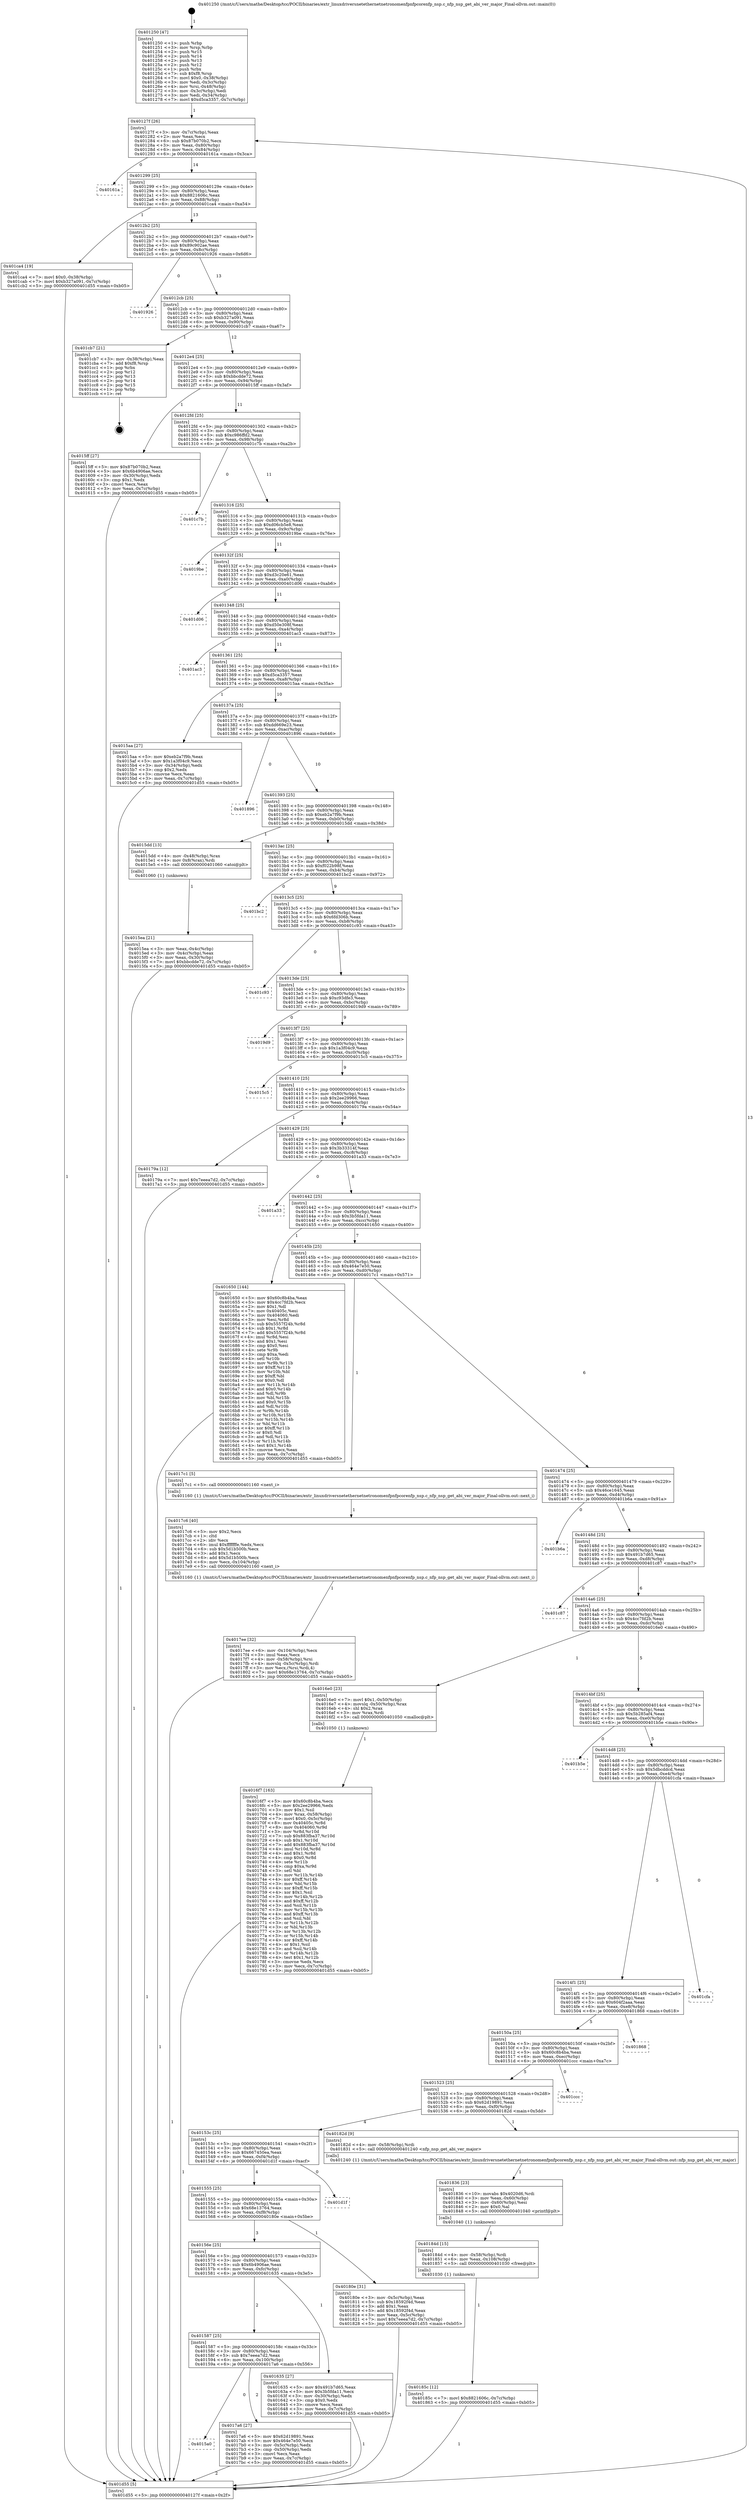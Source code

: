 digraph "0x401250" {
  label = "0x401250 (/mnt/c/Users/mathe/Desktop/tcc/POCII/binaries/extr_linuxdriversnetethernetnetronomenfpnfpcorenfp_nsp.c_nfp_nsp_get_abi_ver_major_Final-ollvm.out::main(0))"
  labelloc = "t"
  node[shape=record]

  Entry [label="",width=0.3,height=0.3,shape=circle,fillcolor=black,style=filled]
  "0x40127f" [label="{
     0x40127f [26]\l
     | [instrs]\l
     &nbsp;&nbsp;0x40127f \<+3\>: mov -0x7c(%rbp),%eax\l
     &nbsp;&nbsp;0x401282 \<+2\>: mov %eax,%ecx\l
     &nbsp;&nbsp;0x401284 \<+6\>: sub $0x87b070b2,%ecx\l
     &nbsp;&nbsp;0x40128a \<+3\>: mov %eax,-0x80(%rbp)\l
     &nbsp;&nbsp;0x40128d \<+6\>: mov %ecx,-0x84(%rbp)\l
     &nbsp;&nbsp;0x401293 \<+6\>: je 000000000040161a \<main+0x3ca\>\l
  }"]
  "0x40161a" [label="{
     0x40161a\l
  }", style=dashed]
  "0x401299" [label="{
     0x401299 [25]\l
     | [instrs]\l
     &nbsp;&nbsp;0x401299 \<+5\>: jmp 000000000040129e \<main+0x4e\>\l
     &nbsp;&nbsp;0x40129e \<+3\>: mov -0x80(%rbp),%eax\l
     &nbsp;&nbsp;0x4012a1 \<+5\>: sub $0x8821606c,%eax\l
     &nbsp;&nbsp;0x4012a6 \<+6\>: mov %eax,-0x88(%rbp)\l
     &nbsp;&nbsp;0x4012ac \<+6\>: je 0000000000401ca4 \<main+0xa54\>\l
  }"]
  Exit [label="",width=0.3,height=0.3,shape=circle,fillcolor=black,style=filled,peripheries=2]
  "0x401ca4" [label="{
     0x401ca4 [19]\l
     | [instrs]\l
     &nbsp;&nbsp;0x401ca4 \<+7\>: movl $0x0,-0x38(%rbp)\l
     &nbsp;&nbsp;0x401cab \<+7\>: movl $0xb327a091,-0x7c(%rbp)\l
     &nbsp;&nbsp;0x401cb2 \<+5\>: jmp 0000000000401d55 \<main+0xb05\>\l
  }"]
  "0x4012b2" [label="{
     0x4012b2 [25]\l
     | [instrs]\l
     &nbsp;&nbsp;0x4012b2 \<+5\>: jmp 00000000004012b7 \<main+0x67\>\l
     &nbsp;&nbsp;0x4012b7 \<+3\>: mov -0x80(%rbp),%eax\l
     &nbsp;&nbsp;0x4012ba \<+5\>: sub $0x89c902ae,%eax\l
     &nbsp;&nbsp;0x4012bf \<+6\>: mov %eax,-0x8c(%rbp)\l
     &nbsp;&nbsp;0x4012c5 \<+6\>: je 0000000000401926 \<main+0x6d6\>\l
  }"]
  "0x40185c" [label="{
     0x40185c [12]\l
     | [instrs]\l
     &nbsp;&nbsp;0x40185c \<+7\>: movl $0x8821606c,-0x7c(%rbp)\l
     &nbsp;&nbsp;0x401863 \<+5\>: jmp 0000000000401d55 \<main+0xb05\>\l
  }"]
  "0x401926" [label="{
     0x401926\l
  }", style=dashed]
  "0x4012cb" [label="{
     0x4012cb [25]\l
     | [instrs]\l
     &nbsp;&nbsp;0x4012cb \<+5\>: jmp 00000000004012d0 \<main+0x80\>\l
     &nbsp;&nbsp;0x4012d0 \<+3\>: mov -0x80(%rbp),%eax\l
     &nbsp;&nbsp;0x4012d3 \<+5\>: sub $0xb327a091,%eax\l
     &nbsp;&nbsp;0x4012d8 \<+6\>: mov %eax,-0x90(%rbp)\l
     &nbsp;&nbsp;0x4012de \<+6\>: je 0000000000401cb7 \<main+0xa67\>\l
  }"]
  "0x40184d" [label="{
     0x40184d [15]\l
     | [instrs]\l
     &nbsp;&nbsp;0x40184d \<+4\>: mov -0x58(%rbp),%rdi\l
     &nbsp;&nbsp;0x401851 \<+6\>: mov %eax,-0x108(%rbp)\l
     &nbsp;&nbsp;0x401857 \<+5\>: call 0000000000401030 \<free@plt\>\l
     | [calls]\l
     &nbsp;&nbsp;0x401030 \{1\} (unknown)\l
  }"]
  "0x401cb7" [label="{
     0x401cb7 [21]\l
     | [instrs]\l
     &nbsp;&nbsp;0x401cb7 \<+3\>: mov -0x38(%rbp),%eax\l
     &nbsp;&nbsp;0x401cba \<+7\>: add $0xf8,%rsp\l
     &nbsp;&nbsp;0x401cc1 \<+1\>: pop %rbx\l
     &nbsp;&nbsp;0x401cc2 \<+2\>: pop %r12\l
     &nbsp;&nbsp;0x401cc4 \<+2\>: pop %r13\l
     &nbsp;&nbsp;0x401cc6 \<+2\>: pop %r14\l
     &nbsp;&nbsp;0x401cc8 \<+2\>: pop %r15\l
     &nbsp;&nbsp;0x401cca \<+1\>: pop %rbp\l
     &nbsp;&nbsp;0x401ccb \<+1\>: ret\l
  }"]
  "0x4012e4" [label="{
     0x4012e4 [25]\l
     | [instrs]\l
     &nbsp;&nbsp;0x4012e4 \<+5\>: jmp 00000000004012e9 \<main+0x99\>\l
     &nbsp;&nbsp;0x4012e9 \<+3\>: mov -0x80(%rbp),%eax\l
     &nbsp;&nbsp;0x4012ec \<+5\>: sub $0xbbcdde72,%eax\l
     &nbsp;&nbsp;0x4012f1 \<+6\>: mov %eax,-0x94(%rbp)\l
     &nbsp;&nbsp;0x4012f7 \<+6\>: je 00000000004015ff \<main+0x3af\>\l
  }"]
  "0x401836" [label="{
     0x401836 [23]\l
     | [instrs]\l
     &nbsp;&nbsp;0x401836 \<+10\>: movabs $0x4020d6,%rdi\l
     &nbsp;&nbsp;0x401840 \<+3\>: mov %eax,-0x60(%rbp)\l
     &nbsp;&nbsp;0x401843 \<+3\>: mov -0x60(%rbp),%esi\l
     &nbsp;&nbsp;0x401846 \<+2\>: mov $0x0,%al\l
     &nbsp;&nbsp;0x401848 \<+5\>: call 0000000000401040 \<printf@plt\>\l
     | [calls]\l
     &nbsp;&nbsp;0x401040 \{1\} (unknown)\l
  }"]
  "0x4015ff" [label="{
     0x4015ff [27]\l
     | [instrs]\l
     &nbsp;&nbsp;0x4015ff \<+5\>: mov $0x87b070b2,%eax\l
     &nbsp;&nbsp;0x401604 \<+5\>: mov $0x6b4906ae,%ecx\l
     &nbsp;&nbsp;0x401609 \<+3\>: mov -0x30(%rbp),%edx\l
     &nbsp;&nbsp;0x40160c \<+3\>: cmp $0x1,%edx\l
     &nbsp;&nbsp;0x40160f \<+3\>: cmovl %ecx,%eax\l
     &nbsp;&nbsp;0x401612 \<+3\>: mov %eax,-0x7c(%rbp)\l
     &nbsp;&nbsp;0x401615 \<+5\>: jmp 0000000000401d55 \<main+0xb05\>\l
  }"]
  "0x4012fd" [label="{
     0x4012fd [25]\l
     | [instrs]\l
     &nbsp;&nbsp;0x4012fd \<+5\>: jmp 0000000000401302 \<main+0xb2\>\l
     &nbsp;&nbsp;0x401302 \<+3\>: mov -0x80(%rbp),%eax\l
     &nbsp;&nbsp;0x401305 \<+5\>: sub $0xc986ffd2,%eax\l
     &nbsp;&nbsp;0x40130a \<+6\>: mov %eax,-0x98(%rbp)\l
     &nbsp;&nbsp;0x401310 \<+6\>: je 0000000000401c7b \<main+0xa2b\>\l
  }"]
  "0x4017ee" [label="{
     0x4017ee [32]\l
     | [instrs]\l
     &nbsp;&nbsp;0x4017ee \<+6\>: mov -0x104(%rbp),%ecx\l
     &nbsp;&nbsp;0x4017f4 \<+3\>: imul %eax,%ecx\l
     &nbsp;&nbsp;0x4017f7 \<+4\>: mov -0x58(%rbp),%rsi\l
     &nbsp;&nbsp;0x4017fb \<+4\>: movslq -0x5c(%rbp),%rdi\l
     &nbsp;&nbsp;0x4017ff \<+3\>: mov %ecx,(%rsi,%rdi,4)\l
     &nbsp;&nbsp;0x401802 \<+7\>: movl $0x68e13764,-0x7c(%rbp)\l
     &nbsp;&nbsp;0x401809 \<+5\>: jmp 0000000000401d55 \<main+0xb05\>\l
  }"]
  "0x401c7b" [label="{
     0x401c7b\l
  }", style=dashed]
  "0x401316" [label="{
     0x401316 [25]\l
     | [instrs]\l
     &nbsp;&nbsp;0x401316 \<+5\>: jmp 000000000040131b \<main+0xcb\>\l
     &nbsp;&nbsp;0x40131b \<+3\>: mov -0x80(%rbp),%eax\l
     &nbsp;&nbsp;0x40131e \<+5\>: sub $0xd06cb5e8,%eax\l
     &nbsp;&nbsp;0x401323 \<+6\>: mov %eax,-0x9c(%rbp)\l
     &nbsp;&nbsp;0x401329 \<+6\>: je 00000000004019be \<main+0x76e\>\l
  }"]
  "0x4017c6" [label="{
     0x4017c6 [40]\l
     | [instrs]\l
     &nbsp;&nbsp;0x4017c6 \<+5\>: mov $0x2,%ecx\l
     &nbsp;&nbsp;0x4017cb \<+1\>: cltd\l
     &nbsp;&nbsp;0x4017cc \<+2\>: idiv %ecx\l
     &nbsp;&nbsp;0x4017ce \<+6\>: imul $0xfffffffe,%edx,%ecx\l
     &nbsp;&nbsp;0x4017d4 \<+6\>: sub $0x5d1b500b,%ecx\l
     &nbsp;&nbsp;0x4017da \<+3\>: add $0x1,%ecx\l
     &nbsp;&nbsp;0x4017dd \<+6\>: add $0x5d1b500b,%ecx\l
     &nbsp;&nbsp;0x4017e3 \<+6\>: mov %ecx,-0x104(%rbp)\l
     &nbsp;&nbsp;0x4017e9 \<+5\>: call 0000000000401160 \<next_i\>\l
     | [calls]\l
     &nbsp;&nbsp;0x401160 \{1\} (/mnt/c/Users/mathe/Desktop/tcc/POCII/binaries/extr_linuxdriversnetethernetnetronomenfpnfpcorenfp_nsp.c_nfp_nsp_get_abi_ver_major_Final-ollvm.out::next_i)\l
  }"]
  "0x4019be" [label="{
     0x4019be\l
  }", style=dashed]
  "0x40132f" [label="{
     0x40132f [25]\l
     | [instrs]\l
     &nbsp;&nbsp;0x40132f \<+5\>: jmp 0000000000401334 \<main+0xe4\>\l
     &nbsp;&nbsp;0x401334 \<+3\>: mov -0x80(%rbp),%eax\l
     &nbsp;&nbsp;0x401337 \<+5\>: sub $0xd3c20e61,%eax\l
     &nbsp;&nbsp;0x40133c \<+6\>: mov %eax,-0xa0(%rbp)\l
     &nbsp;&nbsp;0x401342 \<+6\>: je 0000000000401d06 \<main+0xab6\>\l
  }"]
  "0x4015a0" [label="{
     0x4015a0\l
  }", style=dashed]
  "0x401d06" [label="{
     0x401d06\l
  }", style=dashed]
  "0x401348" [label="{
     0x401348 [25]\l
     | [instrs]\l
     &nbsp;&nbsp;0x401348 \<+5\>: jmp 000000000040134d \<main+0xfd\>\l
     &nbsp;&nbsp;0x40134d \<+3\>: mov -0x80(%rbp),%eax\l
     &nbsp;&nbsp;0x401350 \<+5\>: sub $0xd50e308f,%eax\l
     &nbsp;&nbsp;0x401355 \<+6\>: mov %eax,-0xa4(%rbp)\l
     &nbsp;&nbsp;0x40135b \<+6\>: je 0000000000401ac3 \<main+0x873\>\l
  }"]
  "0x4017a6" [label="{
     0x4017a6 [27]\l
     | [instrs]\l
     &nbsp;&nbsp;0x4017a6 \<+5\>: mov $0x62d19891,%eax\l
     &nbsp;&nbsp;0x4017ab \<+5\>: mov $0x464e7e50,%ecx\l
     &nbsp;&nbsp;0x4017b0 \<+3\>: mov -0x5c(%rbp),%edx\l
     &nbsp;&nbsp;0x4017b3 \<+3\>: cmp -0x50(%rbp),%edx\l
     &nbsp;&nbsp;0x4017b6 \<+3\>: cmovl %ecx,%eax\l
     &nbsp;&nbsp;0x4017b9 \<+3\>: mov %eax,-0x7c(%rbp)\l
     &nbsp;&nbsp;0x4017bc \<+5\>: jmp 0000000000401d55 \<main+0xb05\>\l
  }"]
  "0x401ac3" [label="{
     0x401ac3\l
  }", style=dashed]
  "0x401361" [label="{
     0x401361 [25]\l
     | [instrs]\l
     &nbsp;&nbsp;0x401361 \<+5\>: jmp 0000000000401366 \<main+0x116\>\l
     &nbsp;&nbsp;0x401366 \<+3\>: mov -0x80(%rbp),%eax\l
     &nbsp;&nbsp;0x401369 \<+5\>: sub $0xd5ca3357,%eax\l
     &nbsp;&nbsp;0x40136e \<+6\>: mov %eax,-0xa8(%rbp)\l
     &nbsp;&nbsp;0x401374 \<+6\>: je 00000000004015aa \<main+0x35a\>\l
  }"]
  "0x4016f7" [label="{
     0x4016f7 [163]\l
     | [instrs]\l
     &nbsp;&nbsp;0x4016f7 \<+5\>: mov $0x60c8b4ba,%ecx\l
     &nbsp;&nbsp;0x4016fc \<+5\>: mov $0x2ee29966,%edx\l
     &nbsp;&nbsp;0x401701 \<+3\>: mov $0x1,%sil\l
     &nbsp;&nbsp;0x401704 \<+4\>: mov %rax,-0x58(%rbp)\l
     &nbsp;&nbsp;0x401708 \<+7\>: movl $0x0,-0x5c(%rbp)\l
     &nbsp;&nbsp;0x40170f \<+8\>: mov 0x40405c,%r8d\l
     &nbsp;&nbsp;0x401717 \<+8\>: mov 0x404060,%r9d\l
     &nbsp;&nbsp;0x40171f \<+3\>: mov %r8d,%r10d\l
     &nbsp;&nbsp;0x401722 \<+7\>: sub $0x883fba37,%r10d\l
     &nbsp;&nbsp;0x401729 \<+4\>: sub $0x1,%r10d\l
     &nbsp;&nbsp;0x40172d \<+7\>: add $0x883fba37,%r10d\l
     &nbsp;&nbsp;0x401734 \<+4\>: imul %r10d,%r8d\l
     &nbsp;&nbsp;0x401738 \<+4\>: and $0x1,%r8d\l
     &nbsp;&nbsp;0x40173c \<+4\>: cmp $0x0,%r8d\l
     &nbsp;&nbsp;0x401740 \<+4\>: sete %r11b\l
     &nbsp;&nbsp;0x401744 \<+4\>: cmp $0xa,%r9d\l
     &nbsp;&nbsp;0x401748 \<+3\>: setl %bl\l
     &nbsp;&nbsp;0x40174b \<+3\>: mov %r11b,%r14b\l
     &nbsp;&nbsp;0x40174e \<+4\>: xor $0xff,%r14b\l
     &nbsp;&nbsp;0x401752 \<+3\>: mov %bl,%r15b\l
     &nbsp;&nbsp;0x401755 \<+4\>: xor $0xff,%r15b\l
     &nbsp;&nbsp;0x401759 \<+4\>: xor $0x1,%sil\l
     &nbsp;&nbsp;0x40175d \<+3\>: mov %r14b,%r12b\l
     &nbsp;&nbsp;0x401760 \<+4\>: and $0xff,%r12b\l
     &nbsp;&nbsp;0x401764 \<+3\>: and %sil,%r11b\l
     &nbsp;&nbsp;0x401767 \<+3\>: mov %r15b,%r13b\l
     &nbsp;&nbsp;0x40176a \<+4\>: and $0xff,%r13b\l
     &nbsp;&nbsp;0x40176e \<+3\>: and %sil,%bl\l
     &nbsp;&nbsp;0x401771 \<+3\>: or %r11b,%r12b\l
     &nbsp;&nbsp;0x401774 \<+3\>: or %bl,%r13b\l
     &nbsp;&nbsp;0x401777 \<+3\>: xor %r13b,%r12b\l
     &nbsp;&nbsp;0x40177a \<+3\>: or %r15b,%r14b\l
     &nbsp;&nbsp;0x40177d \<+4\>: xor $0xff,%r14b\l
     &nbsp;&nbsp;0x401781 \<+4\>: or $0x1,%sil\l
     &nbsp;&nbsp;0x401785 \<+3\>: and %sil,%r14b\l
     &nbsp;&nbsp;0x401788 \<+3\>: or %r14b,%r12b\l
     &nbsp;&nbsp;0x40178b \<+4\>: test $0x1,%r12b\l
     &nbsp;&nbsp;0x40178f \<+3\>: cmovne %edx,%ecx\l
     &nbsp;&nbsp;0x401792 \<+3\>: mov %ecx,-0x7c(%rbp)\l
     &nbsp;&nbsp;0x401795 \<+5\>: jmp 0000000000401d55 \<main+0xb05\>\l
  }"]
  "0x4015aa" [label="{
     0x4015aa [27]\l
     | [instrs]\l
     &nbsp;&nbsp;0x4015aa \<+5\>: mov $0xeb2a7f9b,%eax\l
     &nbsp;&nbsp;0x4015af \<+5\>: mov $0x1a3f04c9,%ecx\l
     &nbsp;&nbsp;0x4015b4 \<+3\>: mov -0x34(%rbp),%edx\l
     &nbsp;&nbsp;0x4015b7 \<+3\>: cmp $0x2,%edx\l
     &nbsp;&nbsp;0x4015ba \<+3\>: cmovne %ecx,%eax\l
     &nbsp;&nbsp;0x4015bd \<+3\>: mov %eax,-0x7c(%rbp)\l
     &nbsp;&nbsp;0x4015c0 \<+5\>: jmp 0000000000401d55 \<main+0xb05\>\l
  }"]
  "0x40137a" [label="{
     0x40137a [25]\l
     | [instrs]\l
     &nbsp;&nbsp;0x40137a \<+5\>: jmp 000000000040137f \<main+0x12f\>\l
     &nbsp;&nbsp;0x40137f \<+3\>: mov -0x80(%rbp),%eax\l
     &nbsp;&nbsp;0x401382 \<+5\>: sub $0xdd669e23,%eax\l
     &nbsp;&nbsp;0x401387 \<+6\>: mov %eax,-0xac(%rbp)\l
     &nbsp;&nbsp;0x40138d \<+6\>: je 0000000000401896 \<main+0x646\>\l
  }"]
  "0x401d55" [label="{
     0x401d55 [5]\l
     | [instrs]\l
     &nbsp;&nbsp;0x401d55 \<+5\>: jmp 000000000040127f \<main+0x2f\>\l
  }"]
  "0x401250" [label="{
     0x401250 [47]\l
     | [instrs]\l
     &nbsp;&nbsp;0x401250 \<+1\>: push %rbp\l
     &nbsp;&nbsp;0x401251 \<+3\>: mov %rsp,%rbp\l
     &nbsp;&nbsp;0x401254 \<+2\>: push %r15\l
     &nbsp;&nbsp;0x401256 \<+2\>: push %r14\l
     &nbsp;&nbsp;0x401258 \<+2\>: push %r13\l
     &nbsp;&nbsp;0x40125a \<+2\>: push %r12\l
     &nbsp;&nbsp;0x40125c \<+1\>: push %rbx\l
     &nbsp;&nbsp;0x40125d \<+7\>: sub $0xf8,%rsp\l
     &nbsp;&nbsp;0x401264 \<+7\>: movl $0x0,-0x38(%rbp)\l
     &nbsp;&nbsp;0x40126b \<+3\>: mov %edi,-0x3c(%rbp)\l
     &nbsp;&nbsp;0x40126e \<+4\>: mov %rsi,-0x48(%rbp)\l
     &nbsp;&nbsp;0x401272 \<+3\>: mov -0x3c(%rbp),%edi\l
     &nbsp;&nbsp;0x401275 \<+3\>: mov %edi,-0x34(%rbp)\l
     &nbsp;&nbsp;0x401278 \<+7\>: movl $0xd5ca3357,-0x7c(%rbp)\l
  }"]
  "0x401587" [label="{
     0x401587 [25]\l
     | [instrs]\l
     &nbsp;&nbsp;0x401587 \<+5\>: jmp 000000000040158c \<main+0x33c\>\l
     &nbsp;&nbsp;0x40158c \<+3\>: mov -0x80(%rbp),%eax\l
     &nbsp;&nbsp;0x40158f \<+5\>: sub $0x7eeea7d2,%eax\l
     &nbsp;&nbsp;0x401594 \<+6\>: mov %eax,-0x100(%rbp)\l
     &nbsp;&nbsp;0x40159a \<+6\>: je 00000000004017a6 \<main+0x556\>\l
  }"]
  "0x401896" [label="{
     0x401896\l
  }", style=dashed]
  "0x401393" [label="{
     0x401393 [25]\l
     | [instrs]\l
     &nbsp;&nbsp;0x401393 \<+5\>: jmp 0000000000401398 \<main+0x148\>\l
     &nbsp;&nbsp;0x401398 \<+3\>: mov -0x80(%rbp),%eax\l
     &nbsp;&nbsp;0x40139b \<+5\>: sub $0xeb2a7f9b,%eax\l
     &nbsp;&nbsp;0x4013a0 \<+6\>: mov %eax,-0xb0(%rbp)\l
     &nbsp;&nbsp;0x4013a6 \<+6\>: je 00000000004015dd \<main+0x38d\>\l
  }"]
  "0x401635" [label="{
     0x401635 [27]\l
     | [instrs]\l
     &nbsp;&nbsp;0x401635 \<+5\>: mov $0x491b7d65,%eax\l
     &nbsp;&nbsp;0x40163a \<+5\>: mov $0x3b5fda11,%ecx\l
     &nbsp;&nbsp;0x40163f \<+3\>: mov -0x30(%rbp),%edx\l
     &nbsp;&nbsp;0x401642 \<+3\>: cmp $0x0,%edx\l
     &nbsp;&nbsp;0x401645 \<+3\>: cmove %ecx,%eax\l
     &nbsp;&nbsp;0x401648 \<+3\>: mov %eax,-0x7c(%rbp)\l
     &nbsp;&nbsp;0x40164b \<+5\>: jmp 0000000000401d55 \<main+0xb05\>\l
  }"]
  "0x4015dd" [label="{
     0x4015dd [13]\l
     | [instrs]\l
     &nbsp;&nbsp;0x4015dd \<+4\>: mov -0x48(%rbp),%rax\l
     &nbsp;&nbsp;0x4015e1 \<+4\>: mov 0x8(%rax),%rdi\l
     &nbsp;&nbsp;0x4015e5 \<+5\>: call 0000000000401060 \<atoi@plt\>\l
     | [calls]\l
     &nbsp;&nbsp;0x401060 \{1\} (unknown)\l
  }"]
  "0x4013ac" [label="{
     0x4013ac [25]\l
     | [instrs]\l
     &nbsp;&nbsp;0x4013ac \<+5\>: jmp 00000000004013b1 \<main+0x161\>\l
     &nbsp;&nbsp;0x4013b1 \<+3\>: mov -0x80(%rbp),%eax\l
     &nbsp;&nbsp;0x4013b4 \<+5\>: sub $0xf022b98f,%eax\l
     &nbsp;&nbsp;0x4013b9 \<+6\>: mov %eax,-0xb4(%rbp)\l
     &nbsp;&nbsp;0x4013bf \<+6\>: je 0000000000401bc2 \<main+0x972\>\l
  }"]
  "0x4015ea" [label="{
     0x4015ea [21]\l
     | [instrs]\l
     &nbsp;&nbsp;0x4015ea \<+3\>: mov %eax,-0x4c(%rbp)\l
     &nbsp;&nbsp;0x4015ed \<+3\>: mov -0x4c(%rbp),%eax\l
     &nbsp;&nbsp;0x4015f0 \<+3\>: mov %eax,-0x30(%rbp)\l
     &nbsp;&nbsp;0x4015f3 \<+7\>: movl $0xbbcdde72,-0x7c(%rbp)\l
     &nbsp;&nbsp;0x4015fa \<+5\>: jmp 0000000000401d55 \<main+0xb05\>\l
  }"]
  "0x40156e" [label="{
     0x40156e [25]\l
     | [instrs]\l
     &nbsp;&nbsp;0x40156e \<+5\>: jmp 0000000000401573 \<main+0x323\>\l
     &nbsp;&nbsp;0x401573 \<+3\>: mov -0x80(%rbp),%eax\l
     &nbsp;&nbsp;0x401576 \<+5\>: sub $0x6b4906ae,%eax\l
     &nbsp;&nbsp;0x40157b \<+6\>: mov %eax,-0xfc(%rbp)\l
     &nbsp;&nbsp;0x401581 \<+6\>: je 0000000000401635 \<main+0x3e5\>\l
  }"]
  "0x401bc2" [label="{
     0x401bc2\l
  }", style=dashed]
  "0x4013c5" [label="{
     0x4013c5 [25]\l
     | [instrs]\l
     &nbsp;&nbsp;0x4013c5 \<+5\>: jmp 00000000004013ca \<main+0x17a\>\l
     &nbsp;&nbsp;0x4013ca \<+3\>: mov -0x80(%rbp),%eax\l
     &nbsp;&nbsp;0x4013cd \<+5\>: sub $0x6fd306b,%eax\l
     &nbsp;&nbsp;0x4013d2 \<+6\>: mov %eax,-0xb8(%rbp)\l
     &nbsp;&nbsp;0x4013d8 \<+6\>: je 0000000000401c93 \<main+0xa43\>\l
  }"]
  "0x40180e" [label="{
     0x40180e [31]\l
     | [instrs]\l
     &nbsp;&nbsp;0x40180e \<+3\>: mov -0x5c(%rbp),%eax\l
     &nbsp;&nbsp;0x401811 \<+5\>: sub $0x18592f4d,%eax\l
     &nbsp;&nbsp;0x401816 \<+3\>: add $0x1,%eax\l
     &nbsp;&nbsp;0x401819 \<+5\>: add $0x18592f4d,%eax\l
     &nbsp;&nbsp;0x40181e \<+3\>: mov %eax,-0x5c(%rbp)\l
     &nbsp;&nbsp;0x401821 \<+7\>: movl $0x7eeea7d2,-0x7c(%rbp)\l
     &nbsp;&nbsp;0x401828 \<+5\>: jmp 0000000000401d55 \<main+0xb05\>\l
  }"]
  "0x401c93" [label="{
     0x401c93\l
  }", style=dashed]
  "0x4013de" [label="{
     0x4013de [25]\l
     | [instrs]\l
     &nbsp;&nbsp;0x4013de \<+5\>: jmp 00000000004013e3 \<main+0x193\>\l
     &nbsp;&nbsp;0x4013e3 \<+3\>: mov -0x80(%rbp),%eax\l
     &nbsp;&nbsp;0x4013e6 \<+5\>: sub $0xc93dfe3,%eax\l
     &nbsp;&nbsp;0x4013eb \<+6\>: mov %eax,-0xbc(%rbp)\l
     &nbsp;&nbsp;0x4013f1 \<+6\>: je 00000000004019d9 \<main+0x789\>\l
  }"]
  "0x401555" [label="{
     0x401555 [25]\l
     | [instrs]\l
     &nbsp;&nbsp;0x401555 \<+5\>: jmp 000000000040155a \<main+0x30a\>\l
     &nbsp;&nbsp;0x40155a \<+3\>: mov -0x80(%rbp),%eax\l
     &nbsp;&nbsp;0x40155d \<+5\>: sub $0x68e13764,%eax\l
     &nbsp;&nbsp;0x401562 \<+6\>: mov %eax,-0xf8(%rbp)\l
     &nbsp;&nbsp;0x401568 \<+6\>: je 000000000040180e \<main+0x5be\>\l
  }"]
  "0x4019d9" [label="{
     0x4019d9\l
  }", style=dashed]
  "0x4013f7" [label="{
     0x4013f7 [25]\l
     | [instrs]\l
     &nbsp;&nbsp;0x4013f7 \<+5\>: jmp 00000000004013fc \<main+0x1ac\>\l
     &nbsp;&nbsp;0x4013fc \<+3\>: mov -0x80(%rbp),%eax\l
     &nbsp;&nbsp;0x4013ff \<+5\>: sub $0x1a3f04c9,%eax\l
     &nbsp;&nbsp;0x401404 \<+6\>: mov %eax,-0xc0(%rbp)\l
     &nbsp;&nbsp;0x40140a \<+6\>: je 00000000004015c5 \<main+0x375\>\l
  }"]
  "0x401d1f" [label="{
     0x401d1f\l
  }", style=dashed]
  "0x4015c5" [label="{
     0x4015c5\l
  }", style=dashed]
  "0x401410" [label="{
     0x401410 [25]\l
     | [instrs]\l
     &nbsp;&nbsp;0x401410 \<+5\>: jmp 0000000000401415 \<main+0x1c5\>\l
     &nbsp;&nbsp;0x401415 \<+3\>: mov -0x80(%rbp),%eax\l
     &nbsp;&nbsp;0x401418 \<+5\>: sub $0x2ee29966,%eax\l
     &nbsp;&nbsp;0x40141d \<+6\>: mov %eax,-0xc4(%rbp)\l
     &nbsp;&nbsp;0x401423 \<+6\>: je 000000000040179a \<main+0x54a\>\l
  }"]
  "0x40153c" [label="{
     0x40153c [25]\l
     | [instrs]\l
     &nbsp;&nbsp;0x40153c \<+5\>: jmp 0000000000401541 \<main+0x2f1\>\l
     &nbsp;&nbsp;0x401541 \<+3\>: mov -0x80(%rbp),%eax\l
     &nbsp;&nbsp;0x401544 \<+5\>: sub $0x667450ea,%eax\l
     &nbsp;&nbsp;0x401549 \<+6\>: mov %eax,-0xf4(%rbp)\l
     &nbsp;&nbsp;0x40154f \<+6\>: je 0000000000401d1f \<main+0xacf\>\l
  }"]
  "0x40179a" [label="{
     0x40179a [12]\l
     | [instrs]\l
     &nbsp;&nbsp;0x40179a \<+7\>: movl $0x7eeea7d2,-0x7c(%rbp)\l
     &nbsp;&nbsp;0x4017a1 \<+5\>: jmp 0000000000401d55 \<main+0xb05\>\l
  }"]
  "0x401429" [label="{
     0x401429 [25]\l
     | [instrs]\l
     &nbsp;&nbsp;0x401429 \<+5\>: jmp 000000000040142e \<main+0x1de\>\l
     &nbsp;&nbsp;0x40142e \<+3\>: mov -0x80(%rbp),%eax\l
     &nbsp;&nbsp;0x401431 \<+5\>: sub $0x3b33314f,%eax\l
     &nbsp;&nbsp;0x401436 \<+6\>: mov %eax,-0xc8(%rbp)\l
     &nbsp;&nbsp;0x40143c \<+6\>: je 0000000000401a33 \<main+0x7e3\>\l
  }"]
  "0x40182d" [label="{
     0x40182d [9]\l
     | [instrs]\l
     &nbsp;&nbsp;0x40182d \<+4\>: mov -0x58(%rbp),%rdi\l
     &nbsp;&nbsp;0x401831 \<+5\>: call 0000000000401240 \<nfp_nsp_get_abi_ver_major\>\l
     | [calls]\l
     &nbsp;&nbsp;0x401240 \{1\} (/mnt/c/Users/mathe/Desktop/tcc/POCII/binaries/extr_linuxdriversnetethernetnetronomenfpnfpcorenfp_nsp.c_nfp_nsp_get_abi_ver_major_Final-ollvm.out::nfp_nsp_get_abi_ver_major)\l
  }"]
  "0x401a33" [label="{
     0x401a33\l
  }", style=dashed]
  "0x401442" [label="{
     0x401442 [25]\l
     | [instrs]\l
     &nbsp;&nbsp;0x401442 \<+5\>: jmp 0000000000401447 \<main+0x1f7\>\l
     &nbsp;&nbsp;0x401447 \<+3\>: mov -0x80(%rbp),%eax\l
     &nbsp;&nbsp;0x40144a \<+5\>: sub $0x3b5fda11,%eax\l
     &nbsp;&nbsp;0x40144f \<+6\>: mov %eax,-0xcc(%rbp)\l
     &nbsp;&nbsp;0x401455 \<+6\>: je 0000000000401650 \<main+0x400\>\l
  }"]
  "0x401523" [label="{
     0x401523 [25]\l
     | [instrs]\l
     &nbsp;&nbsp;0x401523 \<+5\>: jmp 0000000000401528 \<main+0x2d8\>\l
     &nbsp;&nbsp;0x401528 \<+3\>: mov -0x80(%rbp),%eax\l
     &nbsp;&nbsp;0x40152b \<+5\>: sub $0x62d19891,%eax\l
     &nbsp;&nbsp;0x401530 \<+6\>: mov %eax,-0xf0(%rbp)\l
     &nbsp;&nbsp;0x401536 \<+6\>: je 000000000040182d \<main+0x5dd\>\l
  }"]
  "0x401650" [label="{
     0x401650 [144]\l
     | [instrs]\l
     &nbsp;&nbsp;0x401650 \<+5\>: mov $0x60c8b4ba,%eax\l
     &nbsp;&nbsp;0x401655 \<+5\>: mov $0x4cc7fd2b,%ecx\l
     &nbsp;&nbsp;0x40165a \<+2\>: mov $0x1,%dl\l
     &nbsp;&nbsp;0x40165c \<+7\>: mov 0x40405c,%esi\l
     &nbsp;&nbsp;0x401663 \<+7\>: mov 0x404060,%edi\l
     &nbsp;&nbsp;0x40166a \<+3\>: mov %esi,%r8d\l
     &nbsp;&nbsp;0x40166d \<+7\>: sub $0x5557f24b,%r8d\l
     &nbsp;&nbsp;0x401674 \<+4\>: sub $0x1,%r8d\l
     &nbsp;&nbsp;0x401678 \<+7\>: add $0x5557f24b,%r8d\l
     &nbsp;&nbsp;0x40167f \<+4\>: imul %r8d,%esi\l
     &nbsp;&nbsp;0x401683 \<+3\>: and $0x1,%esi\l
     &nbsp;&nbsp;0x401686 \<+3\>: cmp $0x0,%esi\l
     &nbsp;&nbsp;0x401689 \<+4\>: sete %r9b\l
     &nbsp;&nbsp;0x40168d \<+3\>: cmp $0xa,%edi\l
     &nbsp;&nbsp;0x401690 \<+4\>: setl %r10b\l
     &nbsp;&nbsp;0x401694 \<+3\>: mov %r9b,%r11b\l
     &nbsp;&nbsp;0x401697 \<+4\>: xor $0xff,%r11b\l
     &nbsp;&nbsp;0x40169b \<+3\>: mov %r10b,%bl\l
     &nbsp;&nbsp;0x40169e \<+3\>: xor $0xff,%bl\l
     &nbsp;&nbsp;0x4016a1 \<+3\>: xor $0x0,%dl\l
     &nbsp;&nbsp;0x4016a4 \<+3\>: mov %r11b,%r14b\l
     &nbsp;&nbsp;0x4016a7 \<+4\>: and $0x0,%r14b\l
     &nbsp;&nbsp;0x4016ab \<+3\>: and %dl,%r9b\l
     &nbsp;&nbsp;0x4016ae \<+3\>: mov %bl,%r15b\l
     &nbsp;&nbsp;0x4016b1 \<+4\>: and $0x0,%r15b\l
     &nbsp;&nbsp;0x4016b5 \<+3\>: and %dl,%r10b\l
     &nbsp;&nbsp;0x4016b8 \<+3\>: or %r9b,%r14b\l
     &nbsp;&nbsp;0x4016bb \<+3\>: or %r10b,%r15b\l
     &nbsp;&nbsp;0x4016be \<+3\>: xor %r15b,%r14b\l
     &nbsp;&nbsp;0x4016c1 \<+3\>: or %bl,%r11b\l
     &nbsp;&nbsp;0x4016c4 \<+4\>: xor $0xff,%r11b\l
     &nbsp;&nbsp;0x4016c8 \<+3\>: or $0x0,%dl\l
     &nbsp;&nbsp;0x4016cb \<+3\>: and %dl,%r11b\l
     &nbsp;&nbsp;0x4016ce \<+3\>: or %r11b,%r14b\l
     &nbsp;&nbsp;0x4016d1 \<+4\>: test $0x1,%r14b\l
     &nbsp;&nbsp;0x4016d5 \<+3\>: cmovne %ecx,%eax\l
     &nbsp;&nbsp;0x4016d8 \<+3\>: mov %eax,-0x7c(%rbp)\l
     &nbsp;&nbsp;0x4016db \<+5\>: jmp 0000000000401d55 \<main+0xb05\>\l
  }"]
  "0x40145b" [label="{
     0x40145b [25]\l
     | [instrs]\l
     &nbsp;&nbsp;0x40145b \<+5\>: jmp 0000000000401460 \<main+0x210\>\l
     &nbsp;&nbsp;0x401460 \<+3\>: mov -0x80(%rbp),%eax\l
     &nbsp;&nbsp;0x401463 \<+5\>: sub $0x464e7e50,%eax\l
     &nbsp;&nbsp;0x401468 \<+6\>: mov %eax,-0xd0(%rbp)\l
     &nbsp;&nbsp;0x40146e \<+6\>: je 00000000004017c1 \<main+0x571\>\l
  }"]
  "0x401ccc" [label="{
     0x401ccc\l
  }", style=dashed]
  "0x4017c1" [label="{
     0x4017c1 [5]\l
     | [instrs]\l
     &nbsp;&nbsp;0x4017c1 \<+5\>: call 0000000000401160 \<next_i\>\l
     | [calls]\l
     &nbsp;&nbsp;0x401160 \{1\} (/mnt/c/Users/mathe/Desktop/tcc/POCII/binaries/extr_linuxdriversnetethernetnetronomenfpnfpcorenfp_nsp.c_nfp_nsp_get_abi_ver_major_Final-ollvm.out::next_i)\l
  }"]
  "0x401474" [label="{
     0x401474 [25]\l
     | [instrs]\l
     &nbsp;&nbsp;0x401474 \<+5\>: jmp 0000000000401479 \<main+0x229\>\l
     &nbsp;&nbsp;0x401479 \<+3\>: mov -0x80(%rbp),%eax\l
     &nbsp;&nbsp;0x40147c \<+5\>: sub $0x46ce1645,%eax\l
     &nbsp;&nbsp;0x401481 \<+6\>: mov %eax,-0xd4(%rbp)\l
     &nbsp;&nbsp;0x401487 \<+6\>: je 0000000000401b6a \<main+0x91a\>\l
  }"]
  "0x40150a" [label="{
     0x40150a [25]\l
     | [instrs]\l
     &nbsp;&nbsp;0x40150a \<+5\>: jmp 000000000040150f \<main+0x2bf\>\l
     &nbsp;&nbsp;0x40150f \<+3\>: mov -0x80(%rbp),%eax\l
     &nbsp;&nbsp;0x401512 \<+5\>: sub $0x60c8b4ba,%eax\l
     &nbsp;&nbsp;0x401517 \<+6\>: mov %eax,-0xec(%rbp)\l
     &nbsp;&nbsp;0x40151d \<+6\>: je 0000000000401ccc \<main+0xa7c\>\l
  }"]
  "0x401b6a" [label="{
     0x401b6a\l
  }", style=dashed]
  "0x40148d" [label="{
     0x40148d [25]\l
     | [instrs]\l
     &nbsp;&nbsp;0x40148d \<+5\>: jmp 0000000000401492 \<main+0x242\>\l
     &nbsp;&nbsp;0x401492 \<+3\>: mov -0x80(%rbp),%eax\l
     &nbsp;&nbsp;0x401495 \<+5\>: sub $0x491b7d65,%eax\l
     &nbsp;&nbsp;0x40149a \<+6\>: mov %eax,-0xd8(%rbp)\l
     &nbsp;&nbsp;0x4014a0 \<+6\>: je 0000000000401c87 \<main+0xa37\>\l
  }"]
  "0x401868" [label="{
     0x401868\l
  }", style=dashed]
  "0x401c87" [label="{
     0x401c87\l
  }", style=dashed]
  "0x4014a6" [label="{
     0x4014a6 [25]\l
     | [instrs]\l
     &nbsp;&nbsp;0x4014a6 \<+5\>: jmp 00000000004014ab \<main+0x25b\>\l
     &nbsp;&nbsp;0x4014ab \<+3\>: mov -0x80(%rbp),%eax\l
     &nbsp;&nbsp;0x4014ae \<+5\>: sub $0x4cc7fd2b,%eax\l
     &nbsp;&nbsp;0x4014b3 \<+6\>: mov %eax,-0xdc(%rbp)\l
     &nbsp;&nbsp;0x4014b9 \<+6\>: je 00000000004016e0 \<main+0x490\>\l
  }"]
  "0x4014f1" [label="{
     0x4014f1 [25]\l
     | [instrs]\l
     &nbsp;&nbsp;0x4014f1 \<+5\>: jmp 00000000004014f6 \<main+0x2a6\>\l
     &nbsp;&nbsp;0x4014f6 \<+3\>: mov -0x80(%rbp),%eax\l
     &nbsp;&nbsp;0x4014f9 \<+5\>: sub $0x604f2aaa,%eax\l
     &nbsp;&nbsp;0x4014fe \<+6\>: mov %eax,-0xe8(%rbp)\l
     &nbsp;&nbsp;0x401504 \<+6\>: je 0000000000401868 \<main+0x618\>\l
  }"]
  "0x4016e0" [label="{
     0x4016e0 [23]\l
     | [instrs]\l
     &nbsp;&nbsp;0x4016e0 \<+7\>: movl $0x1,-0x50(%rbp)\l
     &nbsp;&nbsp;0x4016e7 \<+4\>: movslq -0x50(%rbp),%rax\l
     &nbsp;&nbsp;0x4016eb \<+4\>: shl $0x2,%rax\l
     &nbsp;&nbsp;0x4016ef \<+3\>: mov %rax,%rdi\l
     &nbsp;&nbsp;0x4016f2 \<+5\>: call 0000000000401050 \<malloc@plt\>\l
     | [calls]\l
     &nbsp;&nbsp;0x401050 \{1\} (unknown)\l
  }"]
  "0x4014bf" [label="{
     0x4014bf [25]\l
     | [instrs]\l
     &nbsp;&nbsp;0x4014bf \<+5\>: jmp 00000000004014c4 \<main+0x274\>\l
     &nbsp;&nbsp;0x4014c4 \<+3\>: mov -0x80(%rbp),%eax\l
     &nbsp;&nbsp;0x4014c7 \<+5\>: sub $0x5b285af4,%eax\l
     &nbsp;&nbsp;0x4014cc \<+6\>: mov %eax,-0xe0(%rbp)\l
     &nbsp;&nbsp;0x4014d2 \<+6\>: je 0000000000401b5e \<main+0x90e\>\l
  }"]
  "0x401cfa" [label="{
     0x401cfa\l
  }", style=dashed]
  "0x401b5e" [label="{
     0x401b5e\l
  }", style=dashed]
  "0x4014d8" [label="{
     0x4014d8 [25]\l
     | [instrs]\l
     &nbsp;&nbsp;0x4014d8 \<+5\>: jmp 00000000004014dd \<main+0x28d\>\l
     &nbsp;&nbsp;0x4014dd \<+3\>: mov -0x80(%rbp),%eax\l
     &nbsp;&nbsp;0x4014e0 \<+5\>: sub $0x5dbcddcd,%eax\l
     &nbsp;&nbsp;0x4014e5 \<+6\>: mov %eax,-0xe4(%rbp)\l
     &nbsp;&nbsp;0x4014eb \<+6\>: je 0000000000401cfa \<main+0xaaa\>\l
  }"]
  Entry -> "0x401250" [label=" 1"]
  "0x40127f" -> "0x40161a" [label=" 0"]
  "0x40127f" -> "0x401299" [label=" 14"]
  "0x401cb7" -> Exit [label=" 1"]
  "0x401299" -> "0x401ca4" [label=" 1"]
  "0x401299" -> "0x4012b2" [label=" 13"]
  "0x401ca4" -> "0x401d55" [label=" 1"]
  "0x4012b2" -> "0x401926" [label=" 0"]
  "0x4012b2" -> "0x4012cb" [label=" 13"]
  "0x40185c" -> "0x401d55" [label=" 1"]
  "0x4012cb" -> "0x401cb7" [label=" 1"]
  "0x4012cb" -> "0x4012e4" [label=" 12"]
  "0x40184d" -> "0x40185c" [label=" 1"]
  "0x4012e4" -> "0x4015ff" [label=" 1"]
  "0x4012e4" -> "0x4012fd" [label=" 11"]
  "0x401836" -> "0x40184d" [label=" 1"]
  "0x4012fd" -> "0x401c7b" [label=" 0"]
  "0x4012fd" -> "0x401316" [label=" 11"]
  "0x40182d" -> "0x401836" [label=" 1"]
  "0x401316" -> "0x4019be" [label=" 0"]
  "0x401316" -> "0x40132f" [label=" 11"]
  "0x40180e" -> "0x401d55" [label=" 1"]
  "0x40132f" -> "0x401d06" [label=" 0"]
  "0x40132f" -> "0x401348" [label=" 11"]
  "0x4017ee" -> "0x401d55" [label=" 1"]
  "0x401348" -> "0x401ac3" [label=" 0"]
  "0x401348" -> "0x401361" [label=" 11"]
  "0x4017c6" -> "0x4017ee" [label=" 1"]
  "0x401361" -> "0x4015aa" [label=" 1"]
  "0x401361" -> "0x40137a" [label=" 10"]
  "0x4015aa" -> "0x401d55" [label=" 1"]
  "0x401250" -> "0x40127f" [label=" 1"]
  "0x401d55" -> "0x40127f" [label=" 13"]
  "0x4017a6" -> "0x401d55" [label=" 2"]
  "0x40137a" -> "0x401896" [label=" 0"]
  "0x40137a" -> "0x401393" [label=" 10"]
  "0x401587" -> "0x4015a0" [label=" 0"]
  "0x401393" -> "0x4015dd" [label=" 1"]
  "0x401393" -> "0x4013ac" [label=" 9"]
  "0x4015dd" -> "0x4015ea" [label=" 1"]
  "0x4015ea" -> "0x401d55" [label=" 1"]
  "0x4015ff" -> "0x401d55" [label=" 1"]
  "0x401587" -> "0x4017a6" [label=" 2"]
  "0x4013ac" -> "0x401bc2" [label=" 0"]
  "0x4013ac" -> "0x4013c5" [label=" 9"]
  "0x40179a" -> "0x401d55" [label=" 1"]
  "0x4013c5" -> "0x401c93" [label=" 0"]
  "0x4013c5" -> "0x4013de" [label=" 9"]
  "0x4016f7" -> "0x401d55" [label=" 1"]
  "0x4013de" -> "0x4019d9" [label=" 0"]
  "0x4013de" -> "0x4013f7" [label=" 9"]
  "0x401650" -> "0x401d55" [label=" 1"]
  "0x4013f7" -> "0x4015c5" [label=" 0"]
  "0x4013f7" -> "0x401410" [label=" 9"]
  "0x401635" -> "0x401d55" [label=" 1"]
  "0x401410" -> "0x40179a" [label=" 1"]
  "0x401410" -> "0x401429" [label=" 8"]
  "0x40156e" -> "0x401635" [label=" 1"]
  "0x401429" -> "0x401a33" [label=" 0"]
  "0x401429" -> "0x401442" [label=" 8"]
  "0x4017c1" -> "0x4017c6" [label=" 1"]
  "0x401442" -> "0x401650" [label=" 1"]
  "0x401442" -> "0x40145b" [label=" 7"]
  "0x401555" -> "0x40180e" [label=" 1"]
  "0x40145b" -> "0x4017c1" [label=" 1"]
  "0x40145b" -> "0x401474" [label=" 6"]
  "0x4016e0" -> "0x4016f7" [label=" 1"]
  "0x401474" -> "0x401b6a" [label=" 0"]
  "0x401474" -> "0x40148d" [label=" 6"]
  "0x40153c" -> "0x401d1f" [label=" 0"]
  "0x40148d" -> "0x401c87" [label=" 0"]
  "0x40148d" -> "0x4014a6" [label=" 6"]
  "0x40156e" -> "0x401587" [label=" 2"]
  "0x4014a6" -> "0x4016e0" [label=" 1"]
  "0x4014a6" -> "0x4014bf" [label=" 5"]
  "0x401523" -> "0x40182d" [label=" 1"]
  "0x4014bf" -> "0x401b5e" [label=" 0"]
  "0x4014bf" -> "0x4014d8" [label=" 5"]
  "0x401555" -> "0x40156e" [label=" 3"]
  "0x4014d8" -> "0x401cfa" [label=" 0"]
  "0x4014d8" -> "0x4014f1" [label=" 5"]
  "0x401523" -> "0x40153c" [label=" 4"]
  "0x4014f1" -> "0x401868" [label=" 0"]
  "0x4014f1" -> "0x40150a" [label=" 5"]
  "0x40153c" -> "0x401555" [label=" 4"]
  "0x40150a" -> "0x401ccc" [label=" 0"]
  "0x40150a" -> "0x401523" [label=" 5"]
}
